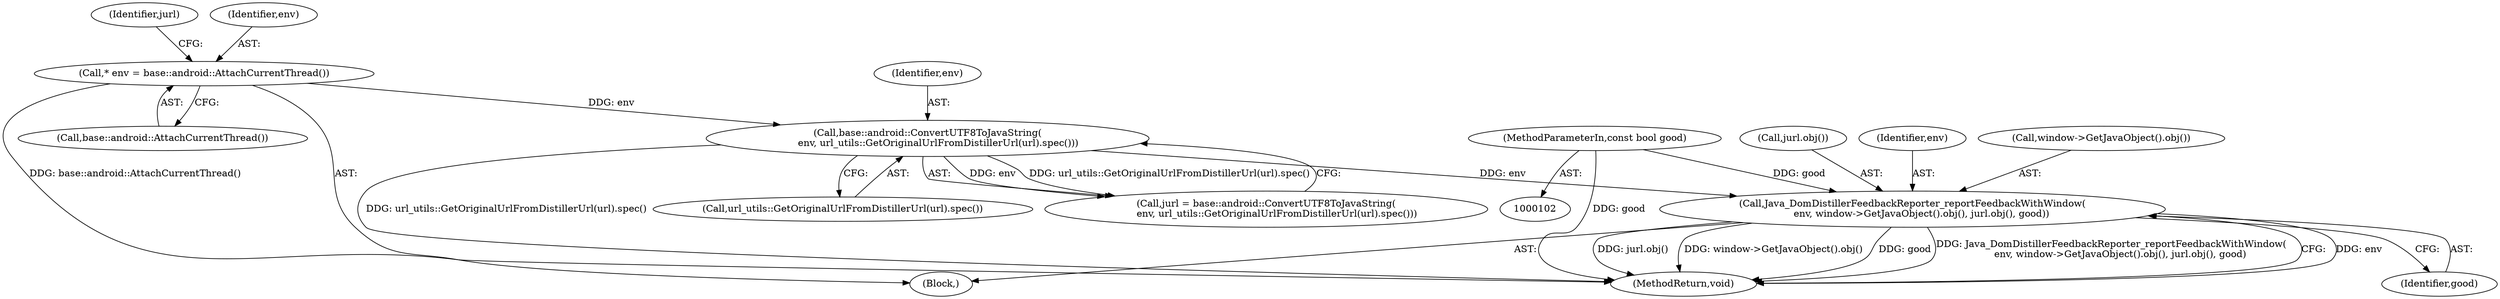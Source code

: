 digraph "1_Chrome_dcd10462fb49c72544719c490238f3a35edf3fc6_0@pointer" {
"1000131" [label="(Call,Java_DomDistillerFeedbackReporter_reportFeedbackWithWindow(\n      env, window->GetJavaObject().obj(), jurl.obj(), good))"];
"1000128" [label="(Call,base::android::ConvertUTF8ToJavaString(\n       env, url_utils::GetOriginalUrlFromDistillerUrl(url).spec()))"];
"1000122" [label="(Call,* env = base::android::AttachCurrentThread())"];
"1000105" [label="(MethodParameterIn,const bool good)"];
"1000122" [label="(Call,* env = base::android::AttachCurrentThread())"];
"1000124" [label="(Call,base::android::AttachCurrentThread())"];
"1000127" [label="(Identifier,jurl)"];
"1000131" [label="(Call,Java_DomDistillerFeedbackReporter_reportFeedbackWithWindow(\n      env, window->GetJavaObject().obj(), jurl.obj(), good))"];
"1000136" [label="(MethodReturn,void)"];
"1000130" [label="(Call,url_utils::GetOriginalUrlFromDistillerUrl(url).spec())"];
"1000135" [label="(Identifier,good)"];
"1000129" [label="(Identifier,env)"];
"1000106" [label="(Block,)"];
"1000134" [label="(Call,jurl.obj())"];
"1000123" [label="(Identifier,env)"];
"1000126" [label="(Call,jurl = base::android::ConvertUTF8ToJavaString(\n       env, url_utils::GetOriginalUrlFromDistillerUrl(url).spec()))"];
"1000132" [label="(Identifier,env)"];
"1000105" [label="(MethodParameterIn,const bool good)"];
"1000133" [label="(Call,window->GetJavaObject().obj())"];
"1000128" [label="(Call,base::android::ConvertUTF8ToJavaString(\n       env, url_utils::GetOriginalUrlFromDistillerUrl(url).spec()))"];
"1000131" -> "1000106"  [label="AST: "];
"1000131" -> "1000135"  [label="CFG: "];
"1000132" -> "1000131"  [label="AST: "];
"1000133" -> "1000131"  [label="AST: "];
"1000134" -> "1000131"  [label="AST: "];
"1000135" -> "1000131"  [label="AST: "];
"1000136" -> "1000131"  [label="CFG: "];
"1000131" -> "1000136"  [label="DDG: env"];
"1000131" -> "1000136"  [label="DDG: jurl.obj()"];
"1000131" -> "1000136"  [label="DDG: window->GetJavaObject().obj()"];
"1000131" -> "1000136"  [label="DDG: good"];
"1000131" -> "1000136"  [label="DDG: Java_DomDistillerFeedbackReporter_reportFeedbackWithWindow(\n      env, window->GetJavaObject().obj(), jurl.obj(), good)"];
"1000128" -> "1000131"  [label="DDG: env"];
"1000105" -> "1000131"  [label="DDG: good"];
"1000128" -> "1000126"  [label="AST: "];
"1000128" -> "1000130"  [label="CFG: "];
"1000129" -> "1000128"  [label="AST: "];
"1000130" -> "1000128"  [label="AST: "];
"1000126" -> "1000128"  [label="CFG: "];
"1000128" -> "1000136"  [label="DDG: url_utils::GetOriginalUrlFromDistillerUrl(url).spec()"];
"1000128" -> "1000126"  [label="DDG: env"];
"1000128" -> "1000126"  [label="DDG: url_utils::GetOriginalUrlFromDistillerUrl(url).spec()"];
"1000122" -> "1000128"  [label="DDG: env"];
"1000122" -> "1000106"  [label="AST: "];
"1000122" -> "1000124"  [label="CFG: "];
"1000123" -> "1000122"  [label="AST: "];
"1000124" -> "1000122"  [label="AST: "];
"1000127" -> "1000122"  [label="CFG: "];
"1000122" -> "1000136"  [label="DDG: base::android::AttachCurrentThread()"];
"1000105" -> "1000102"  [label="AST: "];
"1000105" -> "1000136"  [label="DDG: good"];
}
